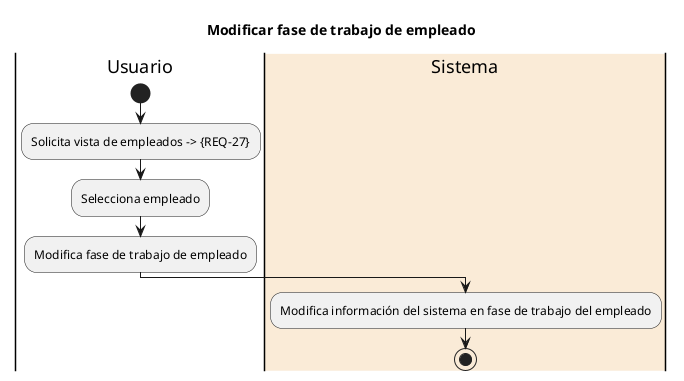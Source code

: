 @startuml Modificar fase de trabajo de empleado
title Modificar fase de trabajo de empleado

|Usuario|
start
:Solicita vista de empleados -> {REQ-27};
:Selecciona empleado;
:Modifica fase de trabajo de empleado;

|#AntiqueWhite|Sistema|
:Modifica información del sistema en fase de trabajo del empleado;

stop



@enduml
